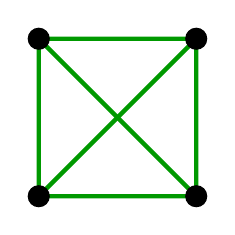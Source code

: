 \begin{tikzpicture}[scale=2]

\draw[ultra thick,green!60!black] (0,0)--(1,0)--(1,1)--(0,1)--(0,0)--(1,1);
\draw[ultra thick,green!60!black] (0,1)--(1,0);

\fill[black] (0,0) circle (2pt);
 \fill[black] (0,1) circle (2pt);
\fill[black] (1,0) circle (2pt);
\fill[black] (1,1) circle (2pt);



\end{tikzpicture}